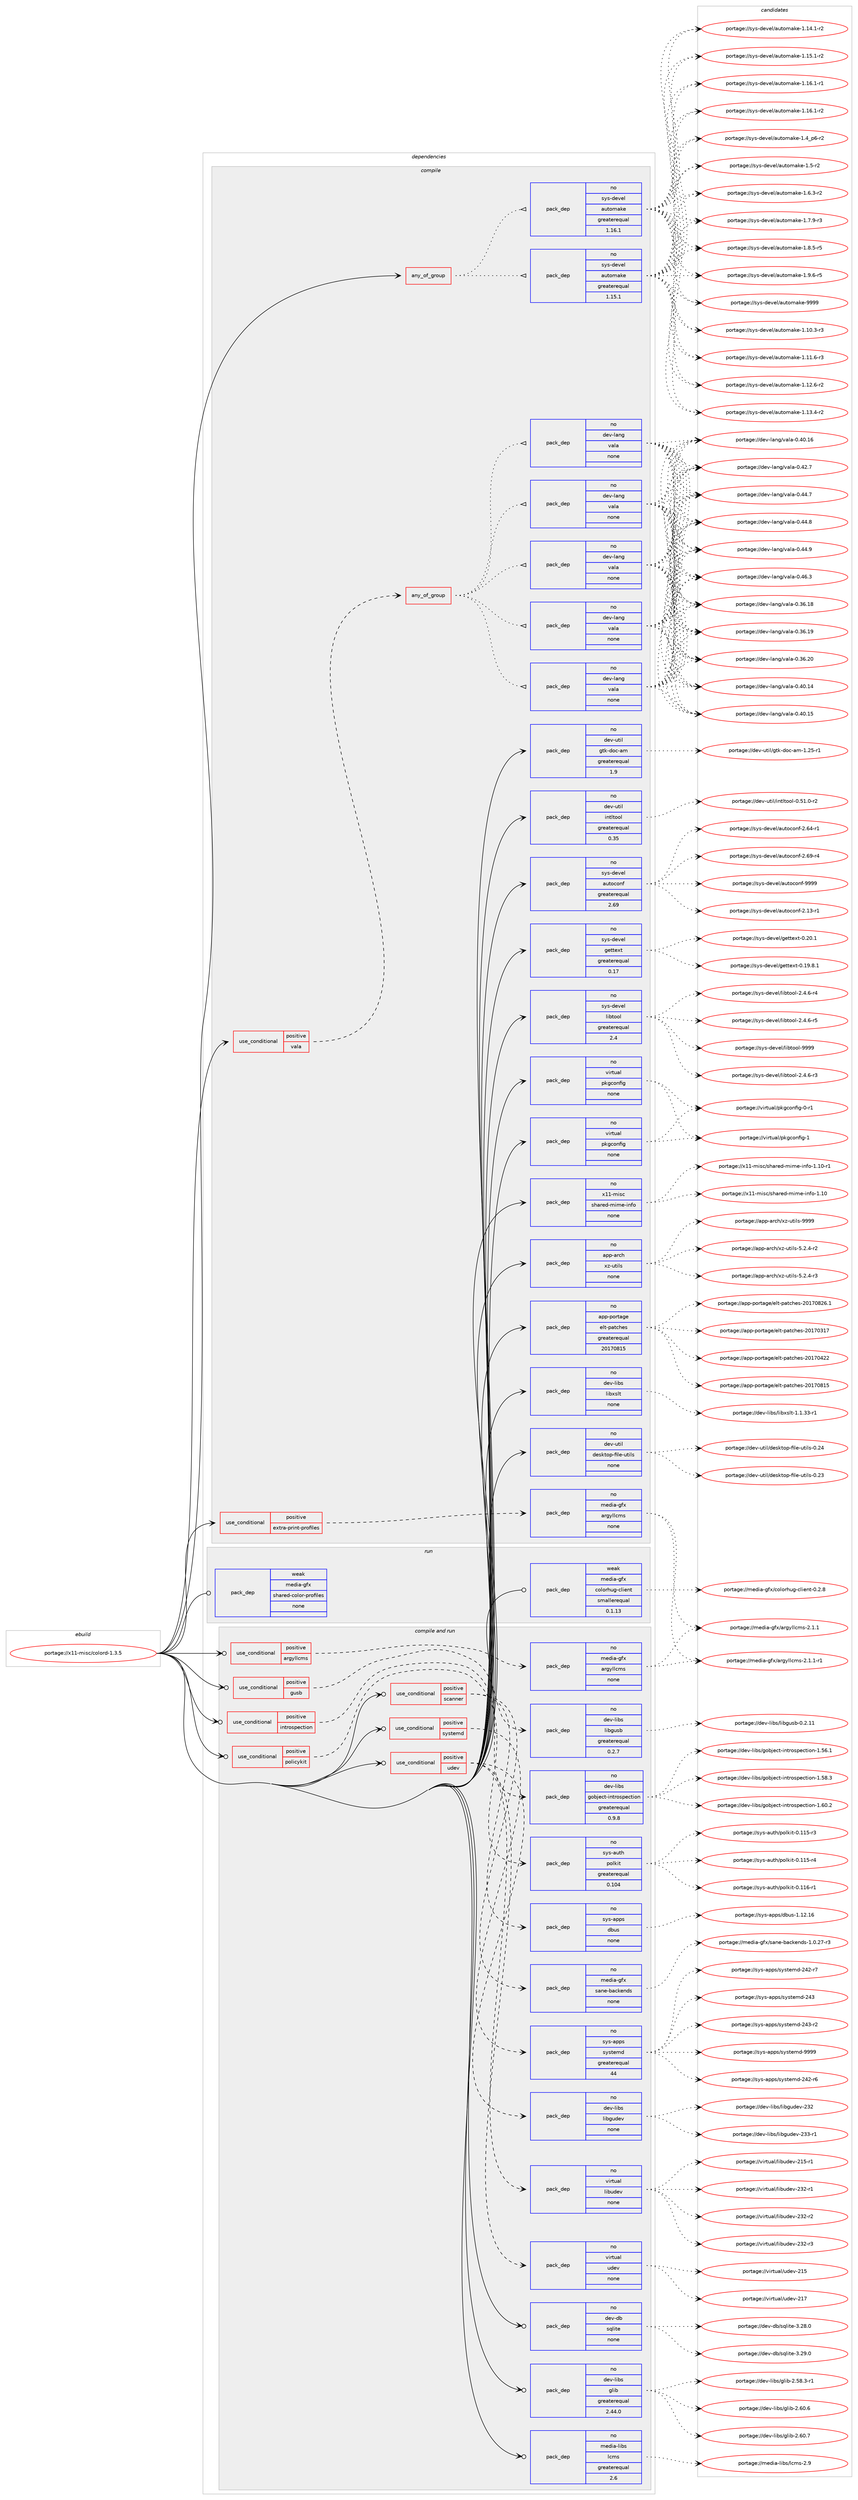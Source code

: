 digraph prolog {

# *************
# Graph options
# *************

newrank=true;
concentrate=true;
compound=true;
graph [rankdir=LR,fontname=Helvetica,fontsize=10,ranksep=1.5];#, ranksep=2.5, nodesep=0.2];
edge  [arrowhead=vee];
node  [fontname=Helvetica,fontsize=10];

# **********
# The ebuild
# **********

subgraph cluster_leftcol {
color=gray;
rank=same;
label=<<i>ebuild</i>>;
id [label="portage://x11-misc/colord-1.3.5", color=red, width=4, href="../x11-misc/colord-1.3.5.svg"];
}

# ****************
# The dependencies
# ****************

subgraph cluster_midcol {
color=gray;
label=<<i>dependencies</i>>;
subgraph cluster_compile {
fillcolor="#eeeeee";
style=filled;
label=<<i>compile</i>>;
subgraph any7841 {
dependency452020 [label=<<TABLE BORDER="0" CELLBORDER="1" CELLSPACING="0" CELLPADDING="4"><TR><TD CELLPADDING="10">any_of_group</TD></TR></TABLE>>, shape=none, color=red];subgraph pack335597 {
dependency452021 [label=<<TABLE BORDER="0" CELLBORDER="1" CELLSPACING="0" CELLPADDING="4" WIDTH="220"><TR><TD ROWSPAN="6" CELLPADDING="30">pack_dep</TD></TR><TR><TD WIDTH="110">no</TD></TR><TR><TD>sys-devel</TD></TR><TR><TD>automake</TD></TR><TR><TD>greaterequal</TD></TR><TR><TD>1.16.1</TD></TR></TABLE>>, shape=none, color=blue];
}
dependency452020:e -> dependency452021:w [weight=20,style="dotted",arrowhead="oinv"];
subgraph pack335598 {
dependency452022 [label=<<TABLE BORDER="0" CELLBORDER="1" CELLSPACING="0" CELLPADDING="4" WIDTH="220"><TR><TD ROWSPAN="6" CELLPADDING="30">pack_dep</TD></TR><TR><TD WIDTH="110">no</TD></TR><TR><TD>sys-devel</TD></TR><TR><TD>automake</TD></TR><TR><TD>greaterequal</TD></TR><TR><TD>1.15.1</TD></TR></TABLE>>, shape=none, color=blue];
}
dependency452020:e -> dependency452022:w [weight=20,style="dotted",arrowhead="oinv"];
}
id:e -> dependency452020:w [weight=20,style="solid",arrowhead="vee"];
subgraph cond108293 {
dependency452023 [label=<<TABLE BORDER="0" CELLBORDER="1" CELLSPACING="0" CELLPADDING="4"><TR><TD ROWSPAN="3" CELLPADDING="10">use_conditional</TD></TR><TR><TD>positive</TD></TR><TR><TD>extra-print-profiles</TD></TR></TABLE>>, shape=none, color=red];
subgraph pack335599 {
dependency452024 [label=<<TABLE BORDER="0" CELLBORDER="1" CELLSPACING="0" CELLPADDING="4" WIDTH="220"><TR><TD ROWSPAN="6" CELLPADDING="30">pack_dep</TD></TR><TR><TD WIDTH="110">no</TD></TR><TR><TD>media-gfx</TD></TR><TR><TD>argyllcms</TD></TR><TR><TD>none</TD></TR><TR><TD></TD></TR></TABLE>>, shape=none, color=blue];
}
dependency452023:e -> dependency452024:w [weight=20,style="dashed",arrowhead="vee"];
}
id:e -> dependency452023:w [weight=20,style="solid",arrowhead="vee"];
subgraph cond108294 {
dependency452025 [label=<<TABLE BORDER="0" CELLBORDER="1" CELLSPACING="0" CELLPADDING="4"><TR><TD ROWSPAN="3" CELLPADDING="10">use_conditional</TD></TR><TR><TD>positive</TD></TR><TR><TD>vala</TD></TR></TABLE>>, shape=none, color=red];
subgraph any7842 {
dependency452026 [label=<<TABLE BORDER="0" CELLBORDER="1" CELLSPACING="0" CELLPADDING="4"><TR><TD CELLPADDING="10">any_of_group</TD></TR></TABLE>>, shape=none, color=red];subgraph pack335600 {
dependency452027 [label=<<TABLE BORDER="0" CELLBORDER="1" CELLSPACING="0" CELLPADDING="4" WIDTH="220"><TR><TD ROWSPAN="6" CELLPADDING="30">pack_dep</TD></TR><TR><TD WIDTH="110">no</TD></TR><TR><TD>dev-lang</TD></TR><TR><TD>vala</TD></TR><TR><TD>none</TD></TR><TR><TD></TD></TR></TABLE>>, shape=none, color=blue];
}
dependency452026:e -> dependency452027:w [weight=20,style="dotted",arrowhead="oinv"];
subgraph pack335601 {
dependency452028 [label=<<TABLE BORDER="0" CELLBORDER="1" CELLSPACING="0" CELLPADDING="4" WIDTH="220"><TR><TD ROWSPAN="6" CELLPADDING="30">pack_dep</TD></TR><TR><TD WIDTH="110">no</TD></TR><TR><TD>dev-lang</TD></TR><TR><TD>vala</TD></TR><TR><TD>none</TD></TR><TR><TD></TD></TR></TABLE>>, shape=none, color=blue];
}
dependency452026:e -> dependency452028:w [weight=20,style="dotted",arrowhead="oinv"];
subgraph pack335602 {
dependency452029 [label=<<TABLE BORDER="0" CELLBORDER="1" CELLSPACING="0" CELLPADDING="4" WIDTH="220"><TR><TD ROWSPAN="6" CELLPADDING="30">pack_dep</TD></TR><TR><TD WIDTH="110">no</TD></TR><TR><TD>dev-lang</TD></TR><TR><TD>vala</TD></TR><TR><TD>none</TD></TR><TR><TD></TD></TR></TABLE>>, shape=none, color=blue];
}
dependency452026:e -> dependency452029:w [weight=20,style="dotted",arrowhead="oinv"];
subgraph pack335603 {
dependency452030 [label=<<TABLE BORDER="0" CELLBORDER="1" CELLSPACING="0" CELLPADDING="4" WIDTH="220"><TR><TD ROWSPAN="6" CELLPADDING="30">pack_dep</TD></TR><TR><TD WIDTH="110">no</TD></TR><TR><TD>dev-lang</TD></TR><TR><TD>vala</TD></TR><TR><TD>none</TD></TR><TR><TD></TD></TR></TABLE>>, shape=none, color=blue];
}
dependency452026:e -> dependency452030:w [weight=20,style="dotted",arrowhead="oinv"];
subgraph pack335604 {
dependency452031 [label=<<TABLE BORDER="0" CELLBORDER="1" CELLSPACING="0" CELLPADDING="4" WIDTH="220"><TR><TD ROWSPAN="6" CELLPADDING="30">pack_dep</TD></TR><TR><TD WIDTH="110">no</TD></TR><TR><TD>dev-lang</TD></TR><TR><TD>vala</TD></TR><TR><TD>none</TD></TR><TR><TD></TD></TR></TABLE>>, shape=none, color=blue];
}
dependency452026:e -> dependency452031:w [weight=20,style="dotted",arrowhead="oinv"];
}
dependency452025:e -> dependency452026:w [weight=20,style="dashed",arrowhead="vee"];
}
id:e -> dependency452025:w [weight=20,style="solid",arrowhead="vee"];
subgraph pack335605 {
dependency452032 [label=<<TABLE BORDER="0" CELLBORDER="1" CELLSPACING="0" CELLPADDING="4" WIDTH="220"><TR><TD ROWSPAN="6" CELLPADDING="30">pack_dep</TD></TR><TR><TD WIDTH="110">no</TD></TR><TR><TD>app-arch</TD></TR><TR><TD>xz-utils</TD></TR><TR><TD>none</TD></TR><TR><TD></TD></TR></TABLE>>, shape=none, color=blue];
}
id:e -> dependency452032:w [weight=20,style="solid",arrowhead="vee"];
subgraph pack335606 {
dependency452033 [label=<<TABLE BORDER="0" CELLBORDER="1" CELLSPACING="0" CELLPADDING="4" WIDTH="220"><TR><TD ROWSPAN="6" CELLPADDING="30">pack_dep</TD></TR><TR><TD WIDTH="110">no</TD></TR><TR><TD>app-portage</TD></TR><TR><TD>elt-patches</TD></TR><TR><TD>greaterequal</TD></TR><TR><TD>20170815</TD></TR></TABLE>>, shape=none, color=blue];
}
id:e -> dependency452033:w [weight=20,style="solid",arrowhead="vee"];
subgraph pack335607 {
dependency452034 [label=<<TABLE BORDER="0" CELLBORDER="1" CELLSPACING="0" CELLPADDING="4" WIDTH="220"><TR><TD ROWSPAN="6" CELLPADDING="30">pack_dep</TD></TR><TR><TD WIDTH="110">no</TD></TR><TR><TD>dev-libs</TD></TR><TR><TD>libxslt</TD></TR><TR><TD>none</TD></TR><TR><TD></TD></TR></TABLE>>, shape=none, color=blue];
}
id:e -> dependency452034:w [weight=20,style="solid",arrowhead="vee"];
subgraph pack335608 {
dependency452035 [label=<<TABLE BORDER="0" CELLBORDER="1" CELLSPACING="0" CELLPADDING="4" WIDTH="220"><TR><TD ROWSPAN="6" CELLPADDING="30">pack_dep</TD></TR><TR><TD WIDTH="110">no</TD></TR><TR><TD>dev-util</TD></TR><TR><TD>desktop-file-utils</TD></TR><TR><TD>none</TD></TR><TR><TD></TD></TR></TABLE>>, shape=none, color=blue];
}
id:e -> dependency452035:w [weight=20,style="solid",arrowhead="vee"];
subgraph pack335609 {
dependency452036 [label=<<TABLE BORDER="0" CELLBORDER="1" CELLSPACING="0" CELLPADDING="4" WIDTH="220"><TR><TD ROWSPAN="6" CELLPADDING="30">pack_dep</TD></TR><TR><TD WIDTH="110">no</TD></TR><TR><TD>dev-util</TD></TR><TR><TD>gtk-doc-am</TD></TR><TR><TD>greaterequal</TD></TR><TR><TD>1.9</TD></TR></TABLE>>, shape=none, color=blue];
}
id:e -> dependency452036:w [weight=20,style="solid",arrowhead="vee"];
subgraph pack335610 {
dependency452037 [label=<<TABLE BORDER="0" CELLBORDER="1" CELLSPACING="0" CELLPADDING="4" WIDTH="220"><TR><TD ROWSPAN="6" CELLPADDING="30">pack_dep</TD></TR><TR><TD WIDTH="110">no</TD></TR><TR><TD>dev-util</TD></TR><TR><TD>intltool</TD></TR><TR><TD>greaterequal</TD></TR><TR><TD>0.35</TD></TR></TABLE>>, shape=none, color=blue];
}
id:e -> dependency452037:w [weight=20,style="solid",arrowhead="vee"];
subgraph pack335611 {
dependency452038 [label=<<TABLE BORDER="0" CELLBORDER="1" CELLSPACING="0" CELLPADDING="4" WIDTH="220"><TR><TD ROWSPAN="6" CELLPADDING="30">pack_dep</TD></TR><TR><TD WIDTH="110">no</TD></TR><TR><TD>sys-devel</TD></TR><TR><TD>autoconf</TD></TR><TR><TD>greaterequal</TD></TR><TR><TD>2.69</TD></TR></TABLE>>, shape=none, color=blue];
}
id:e -> dependency452038:w [weight=20,style="solid",arrowhead="vee"];
subgraph pack335612 {
dependency452039 [label=<<TABLE BORDER="0" CELLBORDER="1" CELLSPACING="0" CELLPADDING="4" WIDTH="220"><TR><TD ROWSPAN="6" CELLPADDING="30">pack_dep</TD></TR><TR><TD WIDTH="110">no</TD></TR><TR><TD>sys-devel</TD></TR><TR><TD>gettext</TD></TR><TR><TD>greaterequal</TD></TR><TR><TD>0.17</TD></TR></TABLE>>, shape=none, color=blue];
}
id:e -> dependency452039:w [weight=20,style="solid",arrowhead="vee"];
subgraph pack335613 {
dependency452040 [label=<<TABLE BORDER="0" CELLBORDER="1" CELLSPACING="0" CELLPADDING="4" WIDTH="220"><TR><TD ROWSPAN="6" CELLPADDING="30">pack_dep</TD></TR><TR><TD WIDTH="110">no</TD></TR><TR><TD>sys-devel</TD></TR><TR><TD>libtool</TD></TR><TR><TD>greaterequal</TD></TR><TR><TD>2.4</TD></TR></TABLE>>, shape=none, color=blue];
}
id:e -> dependency452040:w [weight=20,style="solid",arrowhead="vee"];
subgraph pack335614 {
dependency452041 [label=<<TABLE BORDER="0" CELLBORDER="1" CELLSPACING="0" CELLPADDING="4" WIDTH="220"><TR><TD ROWSPAN="6" CELLPADDING="30">pack_dep</TD></TR><TR><TD WIDTH="110">no</TD></TR><TR><TD>virtual</TD></TR><TR><TD>pkgconfig</TD></TR><TR><TD>none</TD></TR><TR><TD></TD></TR></TABLE>>, shape=none, color=blue];
}
id:e -> dependency452041:w [weight=20,style="solid",arrowhead="vee"];
subgraph pack335615 {
dependency452042 [label=<<TABLE BORDER="0" CELLBORDER="1" CELLSPACING="0" CELLPADDING="4" WIDTH="220"><TR><TD ROWSPAN="6" CELLPADDING="30">pack_dep</TD></TR><TR><TD WIDTH="110">no</TD></TR><TR><TD>virtual</TD></TR><TR><TD>pkgconfig</TD></TR><TR><TD>none</TD></TR><TR><TD></TD></TR></TABLE>>, shape=none, color=blue];
}
id:e -> dependency452042:w [weight=20,style="solid",arrowhead="vee"];
subgraph pack335616 {
dependency452043 [label=<<TABLE BORDER="0" CELLBORDER="1" CELLSPACING="0" CELLPADDING="4" WIDTH="220"><TR><TD ROWSPAN="6" CELLPADDING="30">pack_dep</TD></TR><TR><TD WIDTH="110">no</TD></TR><TR><TD>x11-misc</TD></TR><TR><TD>shared-mime-info</TD></TR><TR><TD>none</TD></TR><TR><TD></TD></TR></TABLE>>, shape=none, color=blue];
}
id:e -> dependency452043:w [weight=20,style="solid",arrowhead="vee"];
}
subgraph cluster_compileandrun {
fillcolor="#eeeeee";
style=filled;
label=<<i>compile and run</i>>;
subgraph cond108295 {
dependency452044 [label=<<TABLE BORDER="0" CELLBORDER="1" CELLSPACING="0" CELLPADDING="4"><TR><TD ROWSPAN="3" CELLPADDING="10">use_conditional</TD></TR><TR><TD>positive</TD></TR><TR><TD>argyllcms</TD></TR></TABLE>>, shape=none, color=red];
subgraph pack335617 {
dependency452045 [label=<<TABLE BORDER="0" CELLBORDER="1" CELLSPACING="0" CELLPADDING="4" WIDTH="220"><TR><TD ROWSPAN="6" CELLPADDING="30">pack_dep</TD></TR><TR><TD WIDTH="110">no</TD></TR><TR><TD>media-gfx</TD></TR><TR><TD>argyllcms</TD></TR><TR><TD>none</TD></TR><TR><TD></TD></TR></TABLE>>, shape=none, color=blue];
}
dependency452044:e -> dependency452045:w [weight=20,style="dashed",arrowhead="vee"];
}
id:e -> dependency452044:w [weight=20,style="solid",arrowhead="odotvee"];
subgraph cond108296 {
dependency452046 [label=<<TABLE BORDER="0" CELLBORDER="1" CELLSPACING="0" CELLPADDING="4"><TR><TD ROWSPAN="3" CELLPADDING="10">use_conditional</TD></TR><TR><TD>positive</TD></TR><TR><TD>gusb</TD></TR></TABLE>>, shape=none, color=red];
subgraph pack335618 {
dependency452047 [label=<<TABLE BORDER="0" CELLBORDER="1" CELLSPACING="0" CELLPADDING="4" WIDTH="220"><TR><TD ROWSPAN="6" CELLPADDING="30">pack_dep</TD></TR><TR><TD WIDTH="110">no</TD></TR><TR><TD>dev-libs</TD></TR><TR><TD>libgusb</TD></TR><TR><TD>greaterequal</TD></TR><TR><TD>0.2.7</TD></TR></TABLE>>, shape=none, color=blue];
}
dependency452046:e -> dependency452047:w [weight=20,style="dashed",arrowhead="vee"];
}
id:e -> dependency452046:w [weight=20,style="solid",arrowhead="odotvee"];
subgraph cond108297 {
dependency452048 [label=<<TABLE BORDER="0" CELLBORDER="1" CELLSPACING="0" CELLPADDING="4"><TR><TD ROWSPAN="3" CELLPADDING="10">use_conditional</TD></TR><TR><TD>positive</TD></TR><TR><TD>introspection</TD></TR></TABLE>>, shape=none, color=red];
subgraph pack335619 {
dependency452049 [label=<<TABLE BORDER="0" CELLBORDER="1" CELLSPACING="0" CELLPADDING="4" WIDTH="220"><TR><TD ROWSPAN="6" CELLPADDING="30">pack_dep</TD></TR><TR><TD WIDTH="110">no</TD></TR><TR><TD>dev-libs</TD></TR><TR><TD>gobject-introspection</TD></TR><TR><TD>greaterequal</TD></TR><TR><TD>0.9.8</TD></TR></TABLE>>, shape=none, color=blue];
}
dependency452048:e -> dependency452049:w [weight=20,style="dashed",arrowhead="vee"];
}
id:e -> dependency452048:w [weight=20,style="solid",arrowhead="odotvee"];
subgraph cond108298 {
dependency452050 [label=<<TABLE BORDER="0" CELLBORDER="1" CELLSPACING="0" CELLPADDING="4"><TR><TD ROWSPAN="3" CELLPADDING="10">use_conditional</TD></TR><TR><TD>positive</TD></TR><TR><TD>policykit</TD></TR></TABLE>>, shape=none, color=red];
subgraph pack335620 {
dependency452051 [label=<<TABLE BORDER="0" CELLBORDER="1" CELLSPACING="0" CELLPADDING="4" WIDTH="220"><TR><TD ROWSPAN="6" CELLPADDING="30">pack_dep</TD></TR><TR><TD WIDTH="110">no</TD></TR><TR><TD>sys-auth</TD></TR><TR><TD>polkit</TD></TR><TR><TD>greaterequal</TD></TR><TR><TD>0.104</TD></TR></TABLE>>, shape=none, color=blue];
}
dependency452050:e -> dependency452051:w [weight=20,style="dashed",arrowhead="vee"];
}
id:e -> dependency452050:w [weight=20,style="solid",arrowhead="odotvee"];
subgraph cond108299 {
dependency452052 [label=<<TABLE BORDER="0" CELLBORDER="1" CELLSPACING="0" CELLPADDING="4"><TR><TD ROWSPAN="3" CELLPADDING="10">use_conditional</TD></TR><TR><TD>positive</TD></TR><TR><TD>scanner</TD></TR></TABLE>>, shape=none, color=red];
subgraph pack335621 {
dependency452053 [label=<<TABLE BORDER="0" CELLBORDER="1" CELLSPACING="0" CELLPADDING="4" WIDTH="220"><TR><TD ROWSPAN="6" CELLPADDING="30">pack_dep</TD></TR><TR><TD WIDTH="110">no</TD></TR><TR><TD>media-gfx</TD></TR><TR><TD>sane-backends</TD></TR><TR><TD>none</TD></TR><TR><TD></TD></TR></TABLE>>, shape=none, color=blue];
}
dependency452052:e -> dependency452053:w [weight=20,style="dashed",arrowhead="vee"];
subgraph pack335622 {
dependency452054 [label=<<TABLE BORDER="0" CELLBORDER="1" CELLSPACING="0" CELLPADDING="4" WIDTH="220"><TR><TD ROWSPAN="6" CELLPADDING="30">pack_dep</TD></TR><TR><TD WIDTH="110">no</TD></TR><TR><TD>sys-apps</TD></TR><TR><TD>dbus</TD></TR><TR><TD>none</TD></TR><TR><TD></TD></TR></TABLE>>, shape=none, color=blue];
}
dependency452052:e -> dependency452054:w [weight=20,style="dashed",arrowhead="vee"];
}
id:e -> dependency452052:w [weight=20,style="solid",arrowhead="odotvee"];
subgraph cond108300 {
dependency452055 [label=<<TABLE BORDER="0" CELLBORDER="1" CELLSPACING="0" CELLPADDING="4"><TR><TD ROWSPAN="3" CELLPADDING="10">use_conditional</TD></TR><TR><TD>positive</TD></TR><TR><TD>systemd</TD></TR></TABLE>>, shape=none, color=red];
subgraph pack335623 {
dependency452056 [label=<<TABLE BORDER="0" CELLBORDER="1" CELLSPACING="0" CELLPADDING="4" WIDTH="220"><TR><TD ROWSPAN="6" CELLPADDING="30">pack_dep</TD></TR><TR><TD WIDTH="110">no</TD></TR><TR><TD>sys-apps</TD></TR><TR><TD>systemd</TD></TR><TR><TD>greaterequal</TD></TR><TR><TD>44</TD></TR></TABLE>>, shape=none, color=blue];
}
dependency452055:e -> dependency452056:w [weight=20,style="dashed",arrowhead="vee"];
}
id:e -> dependency452055:w [weight=20,style="solid",arrowhead="odotvee"];
subgraph cond108301 {
dependency452057 [label=<<TABLE BORDER="0" CELLBORDER="1" CELLSPACING="0" CELLPADDING="4"><TR><TD ROWSPAN="3" CELLPADDING="10">use_conditional</TD></TR><TR><TD>positive</TD></TR><TR><TD>udev</TD></TR></TABLE>>, shape=none, color=red];
subgraph pack335624 {
dependency452058 [label=<<TABLE BORDER="0" CELLBORDER="1" CELLSPACING="0" CELLPADDING="4" WIDTH="220"><TR><TD ROWSPAN="6" CELLPADDING="30">pack_dep</TD></TR><TR><TD WIDTH="110">no</TD></TR><TR><TD>dev-libs</TD></TR><TR><TD>libgudev</TD></TR><TR><TD>none</TD></TR><TR><TD></TD></TR></TABLE>>, shape=none, color=blue];
}
dependency452057:e -> dependency452058:w [weight=20,style="dashed",arrowhead="vee"];
subgraph pack335625 {
dependency452059 [label=<<TABLE BORDER="0" CELLBORDER="1" CELLSPACING="0" CELLPADDING="4" WIDTH="220"><TR><TD ROWSPAN="6" CELLPADDING="30">pack_dep</TD></TR><TR><TD WIDTH="110">no</TD></TR><TR><TD>virtual</TD></TR><TR><TD>udev</TD></TR><TR><TD>none</TD></TR><TR><TD></TD></TR></TABLE>>, shape=none, color=blue];
}
dependency452057:e -> dependency452059:w [weight=20,style="dashed",arrowhead="vee"];
subgraph pack335626 {
dependency452060 [label=<<TABLE BORDER="0" CELLBORDER="1" CELLSPACING="0" CELLPADDING="4" WIDTH="220"><TR><TD ROWSPAN="6" CELLPADDING="30">pack_dep</TD></TR><TR><TD WIDTH="110">no</TD></TR><TR><TD>virtual</TD></TR><TR><TD>libudev</TD></TR><TR><TD>none</TD></TR><TR><TD></TD></TR></TABLE>>, shape=none, color=blue];
}
dependency452057:e -> dependency452060:w [weight=20,style="dashed",arrowhead="vee"];
}
id:e -> dependency452057:w [weight=20,style="solid",arrowhead="odotvee"];
subgraph pack335627 {
dependency452061 [label=<<TABLE BORDER="0" CELLBORDER="1" CELLSPACING="0" CELLPADDING="4" WIDTH="220"><TR><TD ROWSPAN="6" CELLPADDING="30">pack_dep</TD></TR><TR><TD WIDTH="110">no</TD></TR><TR><TD>dev-db</TD></TR><TR><TD>sqlite</TD></TR><TR><TD>none</TD></TR><TR><TD></TD></TR></TABLE>>, shape=none, color=blue];
}
id:e -> dependency452061:w [weight=20,style="solid",arrowhead="odotvee"];
subgraph pack335628 {
dependency452062 [label=<<TABLE BORDER="0" CELLBORDER="1" CELLSPACING="0" CELLPADDING="4" WIDTH="220"><TR><TD ROWSPAN="6" CELLPADDING="30">pack_dep</TD></TR><TR><TD WIDTH="110">no</TD></TR><TR><TD>dev-libs</TD></TR><TR><TD>glib</TD></TR><TR><TD>greaterequal</TD></TR><TR><TD>2.44.0</TD></TR></TABLE>>, shape=none, color=blue];
}
id:e -> dependency452062:w [weight=20,style="solid",arrowhead="odotvee"];
subgraph pack335629 {
dependency452063 [label=<<TABLE BORDER="0" CELLBORDER="1" CELLSPACING="0" CELLPADDING="4" WIDTH="220"><TR><TD ROWSPAN="6" CELLPADDING="30">pack_dep</TD></TR><TR><TD WIDTH="110">no</TD></TR><TR><TD>media-libs</TD></TR><TR><TD>lcms</TD></TR><TR><TD>greaterequal</TD></TR><TR><TD>2.6</TD></TR></TABLE>>, shape=none, color=blue];
}
id:e -> dependency452063:w [weight=20,style="solid",arrowhead="odotvee"];
}
subgraph cluster_run {
fillcolor="#eeeeee";
style=filled;
label=<<i>run</i>>;
subgraph pack335630 {
dependency452064 [label=<<TABLE BORDER="0" CELLBORDER="1" CELLSPACING="0" CELLPADDING="4" WIDTH="220"><TR><TD ROWSPAN="6" CELLPADDING="30">pack_dep</TD></TR><TR><TD WIDTH="110">weak</TD></TR><TR><TD>media-gfx</TD></TR><TR><TD>colorhug-client</TD></TR><TR><TD>smallerequal</TD></TR><TR><TD>0.1.13</TD></TR></TABLE>>, shape=none, color=blue];
}
id:e -> dependency452064:w [weight=20,style="solid",arrowhead="odot"];
subgraph pack335631 {
dependency452065 [label=<<TABLE BORDER="0" CELLBORDER="1" CELLSPACING="0" CELLPADDING="4" WIDTH="220"><TR><TD ROWSPAN="6" CELLPADDING="30">pack_dep</TD></TR><TR><TD WIDTH="110">weak</TD></TR><TR><TD>media-gfx</TD></TR><TR><TD>shared-color-profiles</TD></TR><TR><TD>none</TD></TR><TR><TD></TD></TR></TABLE>>, shape=none, color=blue];
}
id:e -> dependency452065:w [weight=20,style="solid",arrowhead="odot"];
}
}

# **************
# The candidates
# **************

subgraph cluster_choices {
rank=same;
color=gray;
label=<<i>candidates</i>>;

subgraph choice335597 {
color=black;
nodesep=1;
choiceportage11512111545100101118101108479711711611110997107101454946494846514511451 [label="portage://sys-devel/automake-1.10.3-r3", color=red, width=4,href="../sys-devel/automake-1.10.3-r3.svg"];
choiceportage11512111545100101118101108479711711611110997107101454946494946544511451 [label="portage://sys-devel/automake-1.11.6-r3", color=red, width=4,href="../sys-devel/automake-1.11.6-r3.svg"];
choiceportage11512111545100101118101108479711711611110997107101454946495046544511450 [label="portage://sys-devel/automake-1.12.6-r2", color=red, width=4,href="../sys-devel/automake-1.12.6-r2.svg"];
choiceportage11512111545100101118101108479711711611110997107101454946495146524511450 [label="portage://sys-devel/automake-1.13.4-r2", color=red, width=4,href="../sys-devel/automake-1.13.4-r2.svg"];
choiceportage11512111545100101118101108479711711611110997107101454946495246494511450 [label="portage://sys-devel/automake-1.14.1-r2", color=red, width=4,href="../sys-devel/automake-1.14.1-r2.svg"];
choiceportage11512111545100101118101108479711711611110997107101454946495346494511450 [label="portage://sys-devel/automake-1.15.1-r2", color=red, width=4,href="../sys-devel/automake-1.15.1-r2.svg"];
choiceportage11512111545100101118101108479711711611110997107101454946495446494511449 [label="portage://sys-devel/automake-1.16.1-r1", color=red, width=4,href="../sys-devel/automake-1.16.1-r1.svg"];
choiceportage11512111545100101118101108479711711611110997107101454946495446494511450 [label="portage://sys-devel/automake-1.16.1-r2", color=red, width=4,href="../sys-devel/automake-1.16.1-r2.svg"];
choiceportage115121115451001011181011084797117116111109971071014549465295112544511450 [label="portage://sys-devel/automake-1.4_p6-r2", color=red, width=4,href="../sys-devel/automake-1.4_p6-r2.svg"];
choiceportage11512111545100101118101108479711711611110997107101454946534511450 [label="portage://sys-devel/automake-1.5-r2", color=red, width=4,href="../sys-devel/automake-1.5-r2.svg"];
choiceportage115121115451001011181011084797117116111109971071014549465446514511450 [label="portage://sys-devel/automake-1.6.3-r2", color=red, width=4,href="../sys-devel/automake-1.6.3-r2.svg"];
choiceportage115121115451001011181011084797117116111109971071014549465546574511451 [label="portage://sys-devel/automake-1.7.9-r3", color=red, width=4,href="../sys-devel/automake-1.7.9-r3.svg"];
choiceportage115121115451001011181011084797117116111109971071014549465646534511453 [label="portage://sys-devel/automake-1.8.5-r5", color=red, width=4,href="../sys-devel/automake-1.8.5-r5.svg"];
choiceportage115121115451001011181011084797117116111109971071014549465746544511453 [label="portage://sys-devel/automake-1.9.6-r5", color=red, width=4,href="../sys-devel/automake-1.9.6-r5.svg"];
choiceportage115121115451001011181011084797117116111109971071014557575757 [label="portage://sys-devel/automake-9999", color=red, width=4,href="../sys-devel/automake-9999.svg"];
dependency452021:e -> choiceportage11512111545100101118101108479711711611110997107101454946494846514511451:w [style=dotted,weight="100"];
dependency452021:e -> choiceportage11512111545100101118101108479711711611110997107101454946494946544511451:w [style=dotted,weight="100"];
dependency452021:e -> choiceportage11512111545100101118101108479711711611110997107101454946495046544511450:w [style=dotted,weight="100"];
dependency452021:e -> choiceportage11512111545100101118101108479711711611110997107101454946495146524511450:w [style=dotted,weight="100"];
dependency452021:e -> choiceportage11512111545100101118101108479711711611110997107101454946495246494511450:w [style=dotted,weight="100"];
dependency452021:e -> choiceportage11512111545100101118101108479711711611110997107101454946495346494511450:w [style=dotted,weight="100"];
dependency452021:e -> choiceportage11512111545100101118101108479711711611110997107101454946495446494511449:w [style=dotted,weight="100"];
dependency452021:e -> choiceportage11512111545100101118101108479711711611110997107101454946495446494511450:w [style=dotted,weight="100"];
dependency452021:e -> choiceportage115121115451001011181011084797117116111109971071014549465295112544511450:w [style=dotted,weight="100"];
dependency452021:e -> choiceportage11512111545100101118101108479711711611110997107101454946534511450:w [style=dotted,weight="100"];
dependency452021:e -> choiceportage115121115451001011181011084797117116111109971071014549465446514511450:w [style=dotted,weight="100"];
dependency452021:e -> choiceportage115121115451001011181011084797117116111109971071014549465546574511451:w [style=dotted,weight="100"];
dependency452021:e -> choiceportage115121115451001011181011084797117116111109971071014549465646534511453:w [style=dotted,weight="100"];
dependency452021:e -> choiceportage115121115451001011181011084797117116111109971071014549465746544511453:w [style=dotted,weight="100"];
dependency452021:e -> choiceportage115121115451001011181011084797117116111109971071014557575757:w [style=dotted,weight="100"];
}
subgraph choice335598 {
color=black;
nodesep=1;
choiceportage11512111545100101118101108479711711611110997107101454946494846514511451 [label="portage://sys-devel/automake-1.10.3-r3", color=red, width=4,href="../sys-devel/automake-1.10.3-r3.svg"];
choiceportage11512111545100101118101108479711711611110997107101454946494946544511451 [label="portage://sys-devel/automake-1.11.6-r3", color=red, width=4,href="../sys-devel/automake-1.11.6-r3.svg"];
choiceportage11512111545100101118101108479711711611110997107101454946495046544511450 [label="portage://sys-devel/automake-1.12.6-r2", color=red, width=4,href="../sys-devel/automake-1.12.6-r2.svg"];
choiceportage11512111545100101118101108479711711611110997107101454946495146524511450 [label="portage://sys-devel/automake-1.13.4-r2", color=red, width=4,href="../sys-devel/automake-1.13.4-r2.svg"];
choiceportage11512111545100101118101108479711711611110997107101454946495246494511450 [label="portage://sys-devel/automake-1.14.1-r2", color=red, width=4,href="../sys-devel/automake-1.14.1-r2.svg"];
choiceportage11512111545100101118101108479711711611110997107101454946495346494511450 [label="portage://sys-devel/automake-1.15.1-r2", color=red, width=4,href="../sys-devel/automake-1.15.1-r2.svg"];
choiceportage11512111545100101118101108479711711611110997107101454946495446494511449 [label="portage://sys-devel/automake-1.16.1-r1", color=red, width=4,href="../sys-devel/automake-1.16.1-r1.svg"];
choiceportage11512111545100101118101108479711711611110997107101454946495446494511450 [label="portage://sys-devel/automake-1.16.1-r2", color=red, width=4,href="../sys-devel/automake-1.16.1-r2.svg"];
choiceportage115121115451001011181011084797117116111109971071014549465295112544511450 [label="portage://sys-devel/automake-1.4_p6-r2", color=red, width=4,href="../sys-devel/automake-1.4_p6-r2.svg"];
choiceportage11512111545100101118101108479711711611110997107101454946534511450 [label="portage://sys-devel/automake-1.5-r2", color=red, width=4,href="../sys-devel/automake-1.5-r2.svg"];
choiceportage115121115451001011181011084797117116111109971071014549465446514511450 [label="portage://sys-devel/automake-1.6.3-r2", color=red, width=4,href="../sys-devel/automake-1.6.3-r2.svg"];
choiceportage115121115451001011181011084797117116111109971071014549465546574511451 [label="portage://sys-devel/automake-1.7.9-r3", color=red, width=4,href="../sys-devel/automake-1.7.9-r3.svg"];
choiceportage115121115451001011181011084797117116111109971071014549465646534511453 [label="portage://sys-devel/automake-1.8.5-r5", color=red, width=4,href="../sys-devel/automake-1.8.5-r5.svg"];
choiceportage115121115451001011181011084797117116111109971071014549465746544511453 [label="portage://sys-devel/automake-1.9.6-r5", color=red, width=4,href="../sys-devel/automake-1.9.6-r5.svg"];
choiceportage115121115451001011181011084797117116111109971071014557575757 [label="portage://sys-devel/automake-9999", color=red, width=4,href="../sys-devel/automake-9999.svg"];
dependency452022:e -> choiceportage11512111545100101118101108479711711611110997107101454946494846514511451:w [style=dotted,weight="100"];
dependency452022:e -> choiceportage11512111545100101118101108479711711611110997107101454946494946544511451:w [style=dotted,weight="100"];
dependency452022:e -> choiceportage11512111545100101118101108479711711611110997107101454946495046544511450:w [style=dotted,weight="100"];
dependency452022:e -> choiceportage11512111545100101118101108479711711611110997107101454946495146524511450:w [style=dotted,weight="100"];
dependency452022:e -> choiceportage11512111545100101118101108479711711611110997107101454946495246494511450:w [style=dotted,weight="100"];
dependency452022:e -> choiceportage11512111545100101118101108479711711611110997107101454946495346494511450:w [style=dotted,weight="100"];
dependency452022:e -> choiceportage11512111545100101118101108479711711611110997107101454946495446494511449:w [style=dotted,weight="100"];
dependency452022:e -> choiceportage11512111545100101118101108479711711611110997107101454946495446494511450:w [style=dotted,weight="100"];
dependency452022:e -> choiceportage115121115451001011181011084797117116111109971071014549465295112544511450:w [style=dotted,weight="100"];
dependency452022:e -> choiceportage11512111545100101118101108479711711611110997107101454946534511450:w [style=dotted,weight="100"];
dependency452022:e -> choiceportage115121115451001011181011084797117116111109971071014549465446514511450:w [style=dotted,weight="100"];
dependency452022:e -> choiceportage115121115451001011181011084797117116111109971071014549465546574511451:w [style=dotted,weight="100"];
dependency452022:e -> choiceportage115121115451001011181011084797117116111109971071014549465646534511453:w [style=dotted,weight="100"];
dependency452022:e -> choiceportage115121115451001011181011084797117116111109971071014549465746544511453:w [style=dotted,weight="100"];
dependency452022:e -> choiceportage115121115451001011181011084797117116111109971071014557575757:w [style=dotted,weight="100"];
}
subgraph choice335599 {
color=black;
nodesep=1;
choiceportage1091011001059745103102120479711410312110810899109115455046494649 [label="portage://media-gfx/argyllcms-2.1.1", color=red, width=4,href="../media-gfx/argyllcms-2.1.1.svg"];
choiceportage10910110010597451031021204797114103121108108991091154550464946494511449 [label="portage://media-gfx/argyllcms-2.1.1-r1", color=red, width=4,href="../media-gfx/argyllcms-2.1.1-r1.svg"];
dependency452024:e -> choiceportage1091011001059745103102120479711410312110810899109115455046494649:w [style=dotted,weight="100"];
dependency452024:e -> choiceportage10910110010597451031021204797114103121108108991091154550464946494511449:w [style=dotted,weight="100"];
}
subgraph choice335600 {
color=black;
nodesep=1;
choiceportage10010111845108971101034711897108974548465154464956 [label="portage://dev-lang/vala-0.36.18", color=red, width=4,href="../dev-lang/vala-0.36.18.svg"];
choiceportage10010111845108971101034711897108974548465154464957 [label="portage://dev-lang/vala-0.36.19", color=red, width=4,href="../dev-lang/vala-0.36.19.svg"];
choiceportage10010111845108971101034711897108974548465154465048 [label="portage://dev-lang/vala-0.36.20", color=red, width=4,href="../dev-lang/vala-0.36.20.svg"];
choiceportage10010111845108971101034711897108974548465248464952 [label="portage://dev-lang/vala-0.40.14", color=red, width=4,href="../dev-lang/vala-0.40.14.svg"];
choiceportage10010111845108971101034711897108974548465248464953 [label="portage://dev-lang/vala-0.40.15", color=red, width=4,href="../dev-lang/vala-0.40.15.svg"];
choiceportage10010111845108971101034711897108974548465248464954 [label="portage://dev-lang/vala-0.40.16", color=red, width=4,href="../dev-lang/vala-0.40.16.svg"];
choiceportage100101118451089711010347118971089745484652504655 [label="portage://dev-lang/vala-0.42.7", color=red, width=4,href="../dev-lang/vala-0.42.7.svg"];
choiceportage100101118451089711010347118971089745484652524655 [label="portage://dev-lang/vala-0.44.7", color=red, width=4,href="../dev-lang/vala-0.44.7.svg"];
choiceportage100101118451089711010347118971089745484652524656 [label="portage://dev-lang/vala-0.44.8", color=red, width=4,href="../dev-lang/vala-0.44.8.svg"];
choiceportage100101118451089711010347118971089745484652524657 [label="portage://dev-lang/vala-0.44.9", color=red, width=4,href="../dev-lang/vala-0.44.9.svg"];
choiceportage100101118451089711010347118971089745484652544651 [label="portage://dev-lang/vala-0.46.3", color=red, width=4,href="../dev-lang/vala-0.46.3.svg"];
dependency452027:e -> choiceportage10010111845108971101034711897108974548465154464956:w [style=dotted,weight="100"];
dependency452027:e -> choiceportage10010111845108971101034711897108974548465154464957:w [style=dotted,weight="100"];
dependency452027:e -> choiceportage10010111845108971101034711897108974548465154465048:w [style=dotted,weight="100"];
dependency452027:e -> choiceportage10010111845108971101034711897108974548465248464952:w [style=dotted,weight="100"];
dependency452027:e -> choiceportage10010111845108971101034711897108974548465248464953:w [style=dotted,weight="100"];
dependency452027:e -> choiceportage10010111845108971101034711897108974548465248464954:w [style=dotted,weight="100"];
dependency452027:e -> choiceportage100101118451089711010347118971089745484652504655:w [style=dotted,weight="100"];
dependency452027:e -> choiceportage100101118451089711010347118971089745484652524655:w [style=dotted,weight="100"];
dependency452027:e -> choiceportage100101118451089711010347118971089745484652524656:w [style=dotted,weight="100"];
dependency452027:e -> choiceportage100101118451089711010347118971089745484652524657:w [style=dotted,weight="100"];
dependency452027:e -> choiceportage100101118451089711010347118971089745484652544651:w [style=dotted,weight="100"];
}
subgraph choice335601 {
color=black;
nodesep=1;
choiceportage10010111845108971101034711897108974548465154464956 [label="portage://dev-lang/vala-0.36.18", color=red, width=4,href="../dev-lang/vala-0.36.18.svg"];
choiceportage10010111845108971101034711897108974548465154464957 [label="portage://dev-lang/vala-0.36.19", color=red, width=4,href="../dev-lang/vala-0.36.19.svg"];
choiceportage10010111845108971101034711897108974548465154465048 [label="portage://dev-lang/vala-0.36.20", color=red, width=4,href="../dev-lang/vala-0.36.20.svg"];
choiceportage10010111845108971101034711897108974548465248464952 [label="portage://dev-lang/vala-0.40.14", color=red, width=4,href="../dev-lang/vala-0.40.14.svg"];
choiceportage10010111845108971101034711897108974548465248464953 [label="portage://dev-lang/vala-0.40.15", color=red, width=4,href="../dev-lang/vala-0.40.15.svg"];
choiceportage10010111845108971101034711897108974548465248464954 [label="portage://dev-lang/vala-0.40.16", color=red, width=4,href="../dev-lang/vala-0.40.16.svg"];
choiceportage100101118451089711010347118971089745484652504655 [label="portage://dev-lang/vala-0.42.7", color=red, width=4,href="../dev-lang/vala-0.42.7.svg"];
choiceportage100101118451089711010347118971089745484652524655 [label="portage://dev-lang/vala-0.44.7", color=red, width=4,href="../dev-lang/vala-0.44.7.svg"];
choiceportage100101118451089711010347118971089745484652524656 [label="portage://dev-lang/vala-0.44.8", color=red, width=4,href="../dev-lang/vala-0.44.8.svg"];
choiceportage100101118451089711010347118971089745484652524657 [label="portage://dev-lang/vala-0.44.9", color=red, width=4,href="../dev-lang/vala-0.44.9.svg"];
choiceportage100101118451089711010347118971089745484652544651 [label="portage://dev-lang/vala-0.46.3", color=red, width=4,href="../dev-lang/vala-0.46.3.svg"];
dependency452028:e -> choiceportage10010111845108971101034711897108974548465154464956:w [style=dotted,weight="100"];
dependency452028:e -> choiceportage10010111845108971101034711897108974548465154464957:w [style=dotted,weight="100"];
dependency452028:e -> choiceportage10010111845108971101034711897108974548465154465048:w [style=dotted,weight="100"];
dependency452028:e -> choiceportage10010111845108971101034711897108974548465248464952:w [style=dotted,weight="100"];
dependency452028:e -> choiceportage10010111845108971101034711897108974548465248464953:w [style=dotted,weight="100"];
dependency452028:e -> choiceportage10010111845108971101034711897108974548465248464954:w [style=dotted,weight="100"];
dependency452028:e -> choiceportage100101118451089711010347118971089745484652504655:w [style=dotted,weight="100"];
dependency452028:e -> choiceportage100101118451089711010347118971089745484652524655:w [style=dotted,weight="100"];
dependency452028:e -> choiceportage100101118451089711010347118971089745484652524656:w [style=dotted,weight="100"];
dependency452028:e -> choiceportage100101118451089711010347118971089745484652524657:w [style=dotted,weight="100"];
dependency452028:e -> choiceportage100101118451089711010347118971089745484652544651:w [style=dotted,weight="100"];
}
subgraph choice335602 {
color=black;
nodesep=1;
choiceportage10010111845108971101034711897108974548465154464956 [label="portage://dev-lang/vala-0.36.18", color=red, width=4,href="../dev-lang/vala-0.36.18.svg"];
choiceportage10010111845108971101034711897108974548465154464957 [label="portage://dev-lang/vala-0.36.19", color=red, width=4,href="../dev-lang/vala-0.36.19.svg"];
choiceportage10010111845108971101034711897108974548465154465048 [label="portage://dev-lang/vala-0.36.20", color=red, width=4,href="../dev-lang/vala-0.36.20.svg"];
choiceportage10010111845108971101034711897108974548465248464952 [label="portage://dev-lang/vala-0.40.14", color=red, width=4,href="../dev-lang/vala-0.40.14.svg"];
choiceportage10010111845108971101034711897108974548465248464953 [label="portage://dev-lang/vala-0.40.15", color=red, width=4,href="../dev-lang/vala-0.40.15.svg"];
choiceportage10010111845108971101034711897108974548465248464954 [label="portage://dev-lang/vala-0.40.16", color=red, width=4,href="../dev-lang/vala-0.40.16.svg"];
choiceportage100101118451089711010347118971089745484652504655 [label="portage://dev-lang/vala-0.42.7", color=red, width=4,href="../dev-lang/vala-0.42.7.svg"];
choiceportage100101118451089711010347118971089745484652524655 [label="portage://dev-lang/vala-0.44.7", color=red, width=4,href="../dev-lang/vala-0.44.7.svg"];
choiceportage100101118451089711010347118971089745484652524656 [label="portage://dev-lang/vala-0.44.8", color=red, width=4,href="../dev-lang/vala-0.44.8.svg"];
choiceportage100101118451089711010347118971089745484652524657 [label="portage://dev-lang/vala-0.44.9", color=red, width=4,href="../dev-lang/vala-0.44.9.svg"];
choiceportage100101118451089711010347118971089745484652544651 [label="portage://dev-lang/vala-0.46.3", color=red, width=4,href="../dev-lang/vala-0.46.3.svg"];
dependency452029:e -> choiceportage10010111845108971101034711897108974548465154464956:w [style=dotted,weight="100"];
dependency452029:e -> choiceportage10010111845108971101034711897108974548465154464957:w [style=dotted,weight="100"];
dependency452029:e -> choiceportage10010111845108971101034711897108974548465154465048:w [style=dotted,weight="100"];
dependency452029:e -> choiceportage10010111845108971101034711897108974548465248464952:w [style=dotted,weight="100"];
dependency452029:e -> choiceportage10010111845108971101034711897108974548465248464953:w [style=dotted,weight="100"];
dependency452029:e -> choiceportage10010111845108971101034711897108974548465248464954:w [style=dotted,weight="100"];
dependency452029:e -> choiceportage100101118451089711010347118971089745484652504655:w [style=dotted,weight="100"];
dependency452029:e -> choiceportage100101118451089711010347118971089745484652524655:w [style=dotted,weight="100"];
dependency452029:e -> choiceportage100101118451089711010347118971089745484652524656:w [style=dotted,weight="100"];
dependency452029:e -> choiceportage100101118451089711010347118971089745484652524657:w [style=dotted,weight="100"];
dependency452029:e -> choiceportage100101118451089711010347118971089745484652544651:w [style=dotted,weight="100"];
}
subgraph choice335603 {
color=black;
nodesep=1;
choiceportage10010111845108971101034711897108974548465154464956 [label="portage://dev-lang/vala-0.36.18", color=red, width=4,href="../dev-lang/vala-0.36.18.svg"];
choiceportage10010111845108971101034711897108974548465154464957 [label="portage://dev-lang/vala-0.36.19", color=red, width=4,href="../dev-lang/vala-0.36.19.svg"];
choiceportage10010111845108971101034711897108974548465154465048 [label="portage://dev-lang/vala-0.36.20", color=red, width=4,href="../dev-lang/vala-0.36.20.svg"];
choiceportage10010111845108971101034711897108974548465248464952 [label="portage://dev-lang/vala-0.40.14", color=red, width=4,href="../dev-lang/vala-0.40.14.svg"];
choiceportage10010111845108971101034711897108974548465248464953 [label="portage://dev-lang/vala-0.40.15", color=red, width=4,href="../dev-lang/vala-0.40.15.svg"];
choiceportage10010111845108971101034711897108974548465248464954 [label="portage://dev-lang/vala-0.40.16", color=red, width=4,href="../dev-lang/vala-0.40.16.svg"];
choiceportage100101118451089711010347118971089745484652504655 [label="portage://dev-lang/vala-0.42.7", color=red, width=4,href="../dev-lang/vala-0.42.7.svg"];
choiceportage100101118451089711010347118971089745484652524655 [label="portage://dev-lang/vala-0.44.7", color=red, width=4,href="../dev-lang/vala-0.44.7.svg"];
choiceportage100101118451089711010347118971089745484652524656 [label="portage://dev-lang/vala-0.44.8", color=red, width=4,href="../dev-lang/vala-0.44.8.svg"];
choiceportage100101118451089711010347118971089745484652524657 [label="portage://dev-lang/vala-0.44.9", color=red, width=4,href="../dev-lang/vala-0.44.9.svg"];
choiceportage100101118451089711010347118971089745484652544651 [label="portage://dev-lang/vala-0.46.3", color=red, width=4,href="../dev-lang/vala-0.46.3.svg"];
dependency452030:e -> choiceportage10010111845108971101034711897108974548465154464956:w [style=dotted,weight="100"];
dependency452030:e -> choiceportage10010111845108971101034711897108974548465154464957:w [style=dotted,weight="100"];
dependency452030:e -> choiceportage10010111845108971101034711897108974548465154465048:w [style=dotted,weight="100"];
dependency452030:e -> choiceportage10010111845108971101034711897108974548465248464952:w [style=dotted,weight="100"];
dependency452030:e -> choiceportage10010111845108971101034711897108974548465248464953:w [style=dotted,weight="100"];
dependency452030:e -> choiceportage10010111845108971101034711897108974548465248464954:w [style=dotted,weight="100"];
dependency452030:e -> choiceportage100101118451089711010347118971089745484652504655:w [style=dotted,weight="100"];
dependency452030:e -> choiceportage100101118451089711010347118971089745484652524655:w [style=dotted,weight="100"];
dependency452030:e -> choiceportage100101118451089711010347118971089745484652524656:w [style=dotted,weight="100"];
dependency452030:e -> choiceportage100101118451089711010347118971089745484652524657:w [style=dotted,weight="100"];
dependency452030:e -> choiceportage100101118451089711010347118971089745484652544651:w [style=dotted,weight="100"];
}
subgraph choice335604 {
color=black;
nodesep=1;
choiceportage10010111845108971101034711897108974548465154464956 [label="portage://dev-lang/vala-0.36.18", color=red, width=4,href="../dev-lang/vala-0.36.18.svg"];
choiceportage10010111845108971101034711897108974548465154464957 [label="portage://dev-lang/vala-0.36.19", color=red, width=4,href="../dev-lang/vala-0.36.19.svg"];
choiceportage10010111845108971101034711897108974548465154465048 [label="portage://dev-lang/vala-0.36.20", color=red, width=4,href="../dev-lang/vala-0.36.20.svg"];
choiceportage10010111845108971101034711897108974548465248464952 [label="portage://dev-lang/vala-0.40.14", color=red, width=4,href="../dev-lang/vala-0.40.14.svg"];
choiceportage10010111845108971101034711897108974548465248464953 [label="portage://dev-lang/vala-0.40.15", color=red, width=4,href="../dev-lang/vala-0.40.15.svg"];
choiceportage10010111845108971101034711897108974548465248464954 [label="portage://dev-lang/vala-0.40.16", color=red, width=4,href="../dev-lang/vala-0.40.16.svg"];
choiceportage100101118451089711010347118971089745484652504655 [label="portage://dev-lang/vala-0.42.7", color=red, width=4,href="../dev-lang/vala-0.42.7.svg"];
choiceportage100101118451089711010347118971089745484652524655 [label="portage://dev-lang/vala-0.44.7", color=red, width=4,href="../dev-lang/vala-0.44.7.svg"];
choiceportage100101118451089711010347118971089745484652524656 [label="portage://dev-lang/vala-0.44.8", color=red, width=4,href="../dev-lang/vala-0.44.8.svg"];
choiceportage100101118451089711010347118971089745484652524657 [label="portage://dev-lang/vala-0.44.9", color=red, width=4,href="../dev-lang/vala-0.44.9.svg"];
choiceportage100101118451089711010347118971089745484652544651 [label="portage://dev-lang/vala-0.46.3", color=red, width=4,href="../dev-lang/vala-0.46.3.svg"];
dependency452031:e -> choiceportage10010111845108971101034711897108974548465154464956:w [style=dotted,weight="100"];
dependency452031:e -> choiceportage10010111845108971101034711897108974548465154464957:w [style=dotted,weight="100"];
dependency452031:e -> choiceportage10010111845108971101034711897108974548465154465048:w [style=dotted,weight="100"];
dependency452031:e -> choiceportage10010111845108971101034711897108974548465248464952:w [style=dotted,weight="100"];
dependency452031:e -> choiceportage10010111845108971101034711897108974548465248464953:w [style=dotted,weight="100"];
dependency452031:e -> choiceportage10010111845108971101034711897108974548465248464954:w [style=dotted,weight="100"];
dependency452031:e -> choiceportage100101118451089711010347118971089745484652504655:w [style=dotted,weight="100"];
dependency452031:e -> choiceportage100101118451089711010347118971089745484652524655:w [style=dotted,weight="100"];
dependency452031:e -> choiceportage100101118451089711010347118971089745484652524656:w [style=dotted,weight="100"];
dependency452031:e -> choiceportage100101118451089711010347118971089745484652524657:w [style=dotted,weight="100"];
dependency452031:e -> choiceportage100101118451089711010347118971089745484652544651:w [style=dotted,weight="100"];
}
subgraph choice335605 {
color=black;
nodesep=1;
choiceportage9711211245971149910447120122451171161051081154553465046524511450 [label="portage://app-arch/xz-utils-5.2.4-r2", color=red, width=4,href="../app-arch/xz-utils-5.2.4-r2.svg"];
choiceportage9711211245971149910447120122451171161051081154553465046524511451 [label="portage://app-arch/xz-utils-5.2.4-r3", color=red, width=4,href="../app-arch/xz-utils-5.2.4-r3.svg"];
choiceportage9711211245971149910447120122451171161051081154557575757 [label="portage://app-arch/xz-utils-9999", color=red, width=4,href="../app-arch/xz-utils-9999.svg"];
dependency452032:e -> choiceportage9711211245971149910447120122451171161051081154553465046524511450:w [style=dotted,weight="100"];
dependency452032:e -> choiceportage9711211245971149910447120122451171161051081154553465046524511451:w [style=dotted,weight="100"];
dependency452032:e -> choiceportage9711211245971149910447120122451171161051081154557575757:w [style=dotted,weight="100"];
}
subgraph choice335606 {
color=black;
nodesep=1;
choiceportage97112112451121111141169710310147101108116451129711699104101115455048495548514955 [label="portage://app-portage/elt-patches-20170317", color=red, width=4,href="../app-portage/elt-patches-20170317.svg"];
choiceportage97112112451121111141169710310147101108116451129711699104101115455048495548525050 [label="portage://app-portage/elt-patches-20170422", color=red, width=4,href="../app-portage/elt-patches-20170422.svg"];
choiceportage97112112451121111141169710310147101108116451129711699104101115455048495548564953 [label="portage://app-portage/elt-patches-20170815", color=red, width=4,href="../app-portage/elt-patches-20170815.svg"];
choiceportage971121124511211111411697103101471011081164511297116991041011154550484955485650544649 [label="portage://app-portage/elt-patches-20170826.1", color=red, width=4,href="../app-portage/elt-patches-20170826.1.svg"];
dependency452033:e -> choiceportage97112112451121111141169710310147101108116451129711699104101115455048495548514955:w [style=dotted,weight="100"];
dependency452033:e -> choiceportage97112112451121111141169710310147101108116451129711699104101115455048495548525050:w [style=dotted,weight="100"];
dependency452033:e -> choiceportage97112112451121111141169710310147101108116451129711699104101115455048495548564953:w [style=dotted,weight="100"];
dependency452033:e -> choiceportage971121124511211111411697103101471011081164511297116991041011154550484955485650544649:w [style=dotted,weight="100"];
}
subgraph choice335607 {
color=black;
nodesep=1;
choiceportage10010111845108105981154710810598120115108116454946494651514511449 [label="portage://dev-libs/libxslt-1.1.33-r1", color=red, width=4,href="../dev-libs/libxslt-1.1.33-r1.svg"];
dependency452034:e -> choiceportage10010111845108105981154710810598120115108116454946494651514511449:w [style=dotted,weight="100"];
}
subgraph choice335608 {
color=black;
nodesep=1;
choiceportage100101118451171161051084710010111510711611111245102105108101451171161051081154548465051 [label="portage://dev-util/desktop-file-utils-0.23", color=red, width=4,href="../dev-util/desktop-file-utils-0.23.svg"];
choiceportage100101118451171161051084710010111510711611111245102105108101451171161051081154548465052 [label="portage://dev-util/desktop-file-utils-0.24", color=red, width=4,href="../dev-util/desktop-file-utils-0.24.svg"];
dependency452035:e -> choiceportage100101118451171161051084710010111510711611111245102105108101451171161051081154548465051:w [style=dotted,weight="100"];
dependency452035:e -> choiceportage100101118451171161051084710010111510711611111245102105108101451171161051081154548465052:w [style=dotted,weight="100"];
}
subgraph choice335609 {
color=black;
nodesep=1;
choiceportage10010111845117116105108471031161074510011199459710945494650534511449 [label="portage://dev-util/gtk-doc-am-1.25-r1", color=red, width=4,href="../dev-util/gtk-doc-am-1.25-r1.svg"];
dependency452036:e -> choiceportage10010111845117116105108471031161074510011199459710945494650534511449:w [style=dotted,weight="100"];
}
subgraph choice335610 {
color=black;
nodesep=1;
choiceportage1001011184511711610510847105110116108116111111108454846534946484511450 [label="portage://dev-util/intltool-0.51.0-r2", color=red, width=4,href="../dev-util/intltool-0.51.0-r2.svg"];
dependency452037:e -> choiceportage1001011184511711610510847105110116108116111111108454846534946484511450:w [style=dotted,weight="100"];
}
subgraph choice335611 {
color=black;
nodesep=1;
choiceportage1151211154510010111810110847971171161119911111010245504649514511449 [label="portage://sys-devel/autoconf-2.13-r1", color=red, width=4,href="../sys-devel/autoconf-2.13-r1.svg"];
choiceportage1151211154510010111810110847971171161119911111010245504654524511449 [label="portage://sys-devel/autoconf-2.64-r1", color=red, width=4,href="../sys-devel/autoconf-2.64-r1.svg"];
choiceportage1151211154510010111810110847971171161119911111010245504654574511452 [label="portage://sys-devel/autoconf-2.69-r4", color=red, width=4,href="../sys-devel/autoconf-2.69-r4.svg"];
choiceportage115121115451001011181011084797117116111991111101024557575757 [label="portage://sys-devel/autoconf-9999", color=red, width=4,href="../sys-devel/autoconf-9999.svg"];
dependency452038:e -> choiceportage1151211154510010111810110847971171161119911111010245504649514511449:w [style=dotted,weight="100"];
dependency452038:e -> choiceportage1151211154510010111810110847971171161119911111010245504654524511449:w [style=dotted,weight="100"];
dependency452038:e -> choiceportage1151211154510010111810110847971171161119911111010245504654574511452:w [style=dotted,weight="100"];
dependency452038:e -> choiceportage115121115451001011181011084797117116111991111101024557575757:w [style=dotted,weight="100"];
}
subgraph choice335612 {
color=black;
nodesep=1;
choiceportage1151211154510010111810110847103101116116101120116454846495746564649 [label="portage://sys-devel/gettext-0.19.8.1", color=red, width=4,href="../sys-devel/gettext-0.19.8.1.svg"];
choiceportage115121115451001011181011084710310111611610112011645484650484649 [label="portage://sys-devel/gettext-0.20.1", color=red, width=4,href="../sys-devel/gettext-0.20.1.svg"];
dependency452039:e -> choiceportage1151211154510010111810110847103101116116101120116454846495746564649:w [style=dotted,weight="100"];
dependency452039:e -> choiceportage115121115451001011181011084710310111611610112011645484650484649:w [style=dotted,weight="100"];
}
subgraph choice335613 {
color=black;
nodesep=1;
choiceportage1151211154510010111810110847108105981161111111084550465246544511451 [label="portage://sys-devel/libtool-2.4.6-r3", color=red, width=4,href="../sys-devel/libtool-2.4.6-r3.svg"];
choiceportage1151211154510010111810110847108105981161111111084550465246544511452 [label="portage://sys-devel/libtool-2.4.6-r4", color=red, width=4,href="../sys-devel/libtool-2.4.6-r4.svg"];
choiceportage1151211154510010111810110847108105981161111111084550465246544511453 [label="portage://sys-devel/libtool-2.4.6-r5", color=red, width=4,href="../sys-devel/libtool-2.4.6-r5.svg"];
choiceportage1151211154510010111810110847108105981161111111084557575757 [label="portage://sys-devel/libtool-9999", color=red, width=4,href="../sys-devel/libtool-9999.svg"];
dependency452040:e -> choiceportage1151211154510010111810110847108105981161111111084550465246544511451:w [style=dotted,weight="100"];
dependency452040:e -> choiceportage1151211154510010111810110847108105981161111111084550465246544511452:w [style=dotted,weight="100"];
dependency452040:e -> choiceportage1151211154510010111810110847108105981161111111084550465246544511453:w [style=dotted,weight="100"];
dependency452040:e -> choiceportage1151211154510010111810110847108105981161111111084557575757:w [style=dotted,weight="100"];
}
subgraph choice335614 {
color=black;
nodesep=1;
choiceportage11810511411611797108471121071039911111010210510345484511449 [label="portage://virtual/pkgconfig-0-r1", color=red, width=4,href="../virtual/pkgconfig-0-r1.svg"];
choiceportage1181051141161179710847112107103991111101021051034549 [label="portage://virtual/pkgconfig-1", color=red, width=4,href="../virtual/pkgconfig-1.svg"];
dependency452041:e -> choiceportage11810511411611797108471121071039911111010210510345484511449:w [style=dotted,weight="100"];
dependency452041:e -> choiceportage1181051141161179710847112107103991111101021051034549:w [style=dotted,weight="100"];
}
subgraph choice335615 {
color=black;
nodesep=1;
choiceportage11810511411611797108471121071039911111010210510345484511449 [label="portage://virtual/pkgconfig-0-r1", color=red, width=4,href="../virtual/pkgconfig-0-r1.svg"];
choiceportage1181051141161179710847112107103991111101021051034549 [label="portage://virtual/pkgconfig-1", color=red, width=4,href="../virtual/pkgconfig-1.svg"];
dependency452042:e -> choiceportage11810511411611797108471121071039911111010210510345484511449:w [style=dotted,weight="100"];
dependency452042:e -> choiceportage1181051141161179710847112107103991111101021051034549:w [style=dotted,weight="100"];
}
subgraph choice335616 {
color=black;
nodesep=1;
choiceportage12049494510910511599471151049711410110045109105109101451051101021114549464948 [label="portage://x11-misc/shared-mime-info-1.10", color=red, width=4,href="../x11-misc/shared-mime-info-1.10.svg"];
choiceportage120494945109105115994711510497114101100451091051091014510511010211145494649484511449 [label="portage://x11-misc/shared-mime-info-1.10-r1", color=red, width=4,href="../x11-misc/shared-mime-info-1.10-r1.svg"];
dependency452043:e -> choiceportage12049494510910511599471151049711410110045109105109101451051101021114549464948:w [style=dotted,weight="100"];
dependency452043:e -> choiceportage120494945109105115994711510497114101100451091051091014510511010211145494649484511449:w [style=dotted,weight="100"];
}
subgraph choice335617 {
color=black;
nodesep=1;
choiceportage1091011001059745103102120479711410312110810899109115455046494649 [label="portage://media-gfx/argyllcms-2.1.1", color=red, width=4,href="../media-gfx/argyllcms-2.1.1.svg"];
choiceportage10910110010597451031021204797114103121108108991091154550464946494511449 [label="portage://media-gfx/argyllcms-2.1.1-r1", color=red, width=4,href="../media-gfx/argyllcms-2.1.1-r1.svg"];
dependency452045:e -> choiceportage1091011001059745103102120479711410312110810899109115455046494649:w [style=dotted,weight="100"];
dependency452045:e -> choiceportage10910110010597451031021204797114103121108108991091154550464946494511449:w [style=dotted,weight="100"];
}
subgraph choice335618 {
color=black;
nodesep=1;
choiceportage100101118451081059811547108105981031171159845484650464949 [label="portage://dev-libs/libgusb-0.2.11", color=red, width=4,href="../dev-libs/libgusb-0.2.11.svg"];
dependency452047:e -> choiceportage100101118451081059811547108105981031171159845484650464949:w [style=dotted,weight="100"];
}
subgraph choice335619 {
color=black;
nodesep=1;
choiceportage1001011184510810598115471031119810610199116451051101161141111151121019911610511111045494653544649 [label="portage://dev-libs/gobject-introspection-1.56.1", color=red, width=4,href="../dev-libs/gobject-introspection-1.56.1.svg"];
choiceportage1001011184510810598115471031119810610199116451051101161141111151121019911610511111045494653564651 [label="portage://dev-libs/gobject-introspection-1.58.3", color=red, width=4,href="../dev-libs/gobject-introspection-1.58.3.svg"];
choiceportage1001011184510810598115471031119810610199116451051101161141111151121019911610511111045494654484650 [label="portage://dev-libs/gobject-introspection-1.60.2", color=red, width=4,href="../dev-libs/gobject-introspection-1.60.2.svg"];
dependency452049:e -> choiceportage1001011184510810598115471031119810610199116451051101161141111151121019911610511111045494653544649:w [style=dotted,weight="100"];
dependency452049:e -> choiceportage1001011184510810598115471031119810610199116451051101161141111151121019911610511111045494653564651:w [style=dotted,weight="100"];
dependency452049:e -> choiceportage1001011184510810598115471031119810610199116451051101161141111151121019911610511111045494654484650:w [style=dotted,weight="100"];
}
subgraph choice335620 {
color=black;
nodesep=1;
choiceportage1151211154597117116104471121111081071051164548464949534511451 [label="portage://sys-auth/polkit-0.115-r3", color=red, width=4,href="../sys-auth/polkit-0.115-r3.svg"];
choiceportage1151211154597117116104471121111081071051164548464949534511452 [label="portage://sys-auth/polkit-0.115-r4", color=red, width=4,href="../sys-auth/polkit-0.115-r4.svg"];
choiceportage1151211154597117116104471121111081071051164548464949544511449 [label="portage://sys-auth/polkit-0.116-r1", color=red, width=4,href="../sys-auth/polkit-0.116-r1.svg"];
dependency452051:e -> choiceportage1151211154597117116104471121111081071051164548464949534511451:w [style=dotted,weight="100"];
dependency452051:e -> choiceportage1151211154597117116104471121111081071051164548464949534511452:w [style=dotted,weight="100"];
dependency452051:e -> choiceportage1151211154597117116104471121111081071051164548464949544511449:w [style=dotted,weight="100"];
}
subgraph choice335621 {
color=black;
nodesep=1;
choiceportage1091011001059745103102120471159711010145989799107101110100115454946484650554511451 [label="portage://media-gfx/sane-backends-1.0.27-r3", color=red, width=4,href="../media-gfx/sane-backends-1.0.27-r3.svg"];
dependency452053:e -> choiceportage1091011001059745103102120471159711010145989799107101110100115454946484650554511451:w [style=dotted,weight="100"];
}
subgraph choice335622 {
color=black;
nodesep=1;
choiceportage115121115459711211211547100981171154549464950464954 [label="portage://sys-apps/dbus-1.12.16", color=red, width=4,href="../sys-apps/dbus-1.12.16.svg"];
dependency452054:e -> choiceportage115121115459711211211547100981171154549464950464954:w [style=dotted,weight="100"];
}
subgraph choice335623 {
color=black;
nodesep=1;
choiceportage115121115459711211211547115121115116101109100455052504511454 [label="portage://sys-apps/systemd-242-r6", color=red, width=4,href="../sys-apps/systemd-242-r6.svg"];
choiceportage115121115459711211211547115121115116101109100455052504511455 [label="portage://sys-apps/systemd-242-r7", color=red, width=4,href="../sys-apps/systemd-242-r7.svg"];
choiceportage11512111545971121121154711512111511610110910045505251 [label="portage://sys-apps/systemd-243", color=red, width=4,href="../sys-apps/systemd-243.svg"];
choiceportage115121115459711211211547115121115116101109100455052514511450 [label="portage://sys-apps/systemd-243-r2", color=red, width=4,href="../sys-apps/systemd-243-r2.svg"];
choiceportage1151211154597112112115471151211151161011091004557575757 [label="portage://sys-apps/systemd-9999", color=red, width=4,href="../sys-apps/systemd-9999.svg"];
dependency452056:e -> choiceportage115121115459711211211547115121115116101109100455052504511454:w [style=dotted,weight="100"];
dependency452056:e -> choiceportage115121115459711211211547115121115116101109100455052504511455:w [style=dotted,weight="100"];
dependency452056:e -> choiceportage11512111545971121121154711512111511610110910045505251:w [style=dotted,weight="100"];
dependency452056:e -> choiceportage115121115459711211211547115121115116101109100455052514511450:w [style=dotted,weight="100"];
dependency452056:e -> choiceportage1151211154597112112115471151211151161011091004557575757:w [style=dotted,weight="100"];
}
subgraph choice335624 {
color=black;
nodesep=1;
choiceportage1001011184510810598115471081059810311710010111845505150 [label="portage://dev-libs/libgudev-232", color=red, width=4,href="../dev-libs/libgudev-232.svg"];
choiceportage10010111845108105981154710810598103117100101118455051514511449 [label="portage://dev-libs/libgudev-233-r1", color=red, width=4,href="../dev-libs/libgudev-233-r1.svg"];
dependency452058:e -> choiceportage1001011184510810598115471081059810311710010111845505150:w [style=dotted,weight="100"];
dependency452058:e -> choiceportage10010111845108105981154710810598103117100101118455051514511449:w [style=dotted,weight="100"];
}
subgraph choice335625 {
color=black;
nodesep=1;
choiceportage118105114116117971084711710010111845504953 [label="portage://virtual/udev-215", color=red, width=4,href="../virtual/udev-215.svg"];
choiceportage118105114116117971084711710010111845504955 [label="portage://virtual/udev-217", color=red, width=4,href="../virtual/udev-217.svg"];
dependency452059:e -> choiceportage118105114116117971084711710010111845504953:w [style=dotted,weight="100"];
dependency452059:e -> choiceportage118105114116117971084711710010111845504955:w [style=dotted,weight="100"];
}
subgraph choice335626 {
color=black;
nodesep=1;
choiceportage118105114116117971084710810598117100101118455049534511449 [label="portage://virtual/libudev-215-r1", color=red, width=4,href="../virtual/libudev-215-r1.svg"];
choiceportage118105114116117971084710810598117100101118455051504511449 [label="portage://virtual/libudev-232-r1", color=red, width=4,href="../virtual/libudev-232-r1.svg"];
choiceportage118105114116117971084710810598117100101118455051504511450 [label="portage://virtual/libudev-232-r2", color=red, width=4,href="../virtual/libudev-232-r2.svg"];
choiceportage118105114116117971084710810598117100101118455051504511451 [label="portage://virtual/libudev-232-r3", color=red, width=4,href="../virtual/libudev-232-r3.svg"];
dependency452060:e -> choiceportage118105114116117971084710810598117100101118455049534511449:w [style=dotted,weight="100"];
dependency452060:e -> choiceportage118105114116117971084710810598117100101118455051504511449:w [style=dotted,weight="100"];
dependency452060:e -> choiceportage118105114116117971084710810598117100101118455051504511450:w [style=dotted,weight="100"];
dependency452060:e -> choiceportage118105114116117971084710810598117100101118455051504511451:w [style=dotted,weight="100"];
}
subgraph choice335627 {
color=black;
nodesep=1;
choiceportage10010111845100984711511310810511610145514650564648 [label="portage://dev-db/sqlite-3.28.0", color=red, width=4,href="../dev-db/sqlite-3.28.0.svg"];
choiceportage10010111845100984711511310810511610145514650574648 [label="portage://dev-db/sqlite-3.29.0", color=red, width=4,href="../dev-db/sqlite-3.29.0.svg"];
dependency452061:e -> choiceportage10010111845100984711511310810511610145514650564648:w [style=dotted,weight="100"];
dependency452061:e -> choiceportage10010111845100984711511310810511610145514650574648:w [style=dotted,weight="100"];
}
subgraph choice335628 {
color=black;
nodesep=1;
choiceportage10010111845108105981154710310810598455046535646514511449 [label="portage://dev-libs/glib-2.58.3-r1", color=red, width=4,href="../dev-libs/glib-2.58.3-r1.svg"];
choiceportage1001011184510810598115471031081059845504654484654 [label="portage://dev-libs/glib-2.60.6", color=red, width=4,href="../dev-libs/glib-2.60.6.svg"];
choiceportage1001011184510810598115471031081059845504654484655 [label="portage://dev-libs/glib-2.60.7", color=red, width=4,href="../dev-libs/glib-2.60.7.svg"];
dependency452062:e -> choiceportage10010111845108105981154710310810598455046535646514511449:w [style=dotted,weight="100"];
dependency452062:e -> choiceportage1001011184510810598115471031081059845504654484654:w [style=dotted,weight="100"];
dependency452062:e -> choiceportage1001011184510810598115471031081059845504654484655:w [style=dotted,weight="100"];
}
subgraph choice335629 {
color=black;
nodesep=1;
choiceportage109101100105974510810598115471089910911545504657 [label="portage://media-libs/lcms-2.9", color=red, width=4,href="../media-libs/lcms-2.9.svg"];
dependency452063:e -> choiceportage109101100105974510810598115471089910911545504657:w [style=dotted,weight="100"];
}
subgraph choice335630 {
color=black;
nodesep=1;
choiceportage109101100105974510310212047991111081111141041171034599108105101110116454846504656 [label="portage://media-gfx/colorhug-client-0.2.8", color=red, width=4,href="../media-gfx/colorhug-client-0.2.8.svg"];
dependency452064:e -> choiceportage109101100105974510310212047991111081111141041171034599108105101110116454846504656:w [style=dotted,weight="100"];
}
subgraph choice335631 {
color=black;
nodesep=1;
}
}

}

